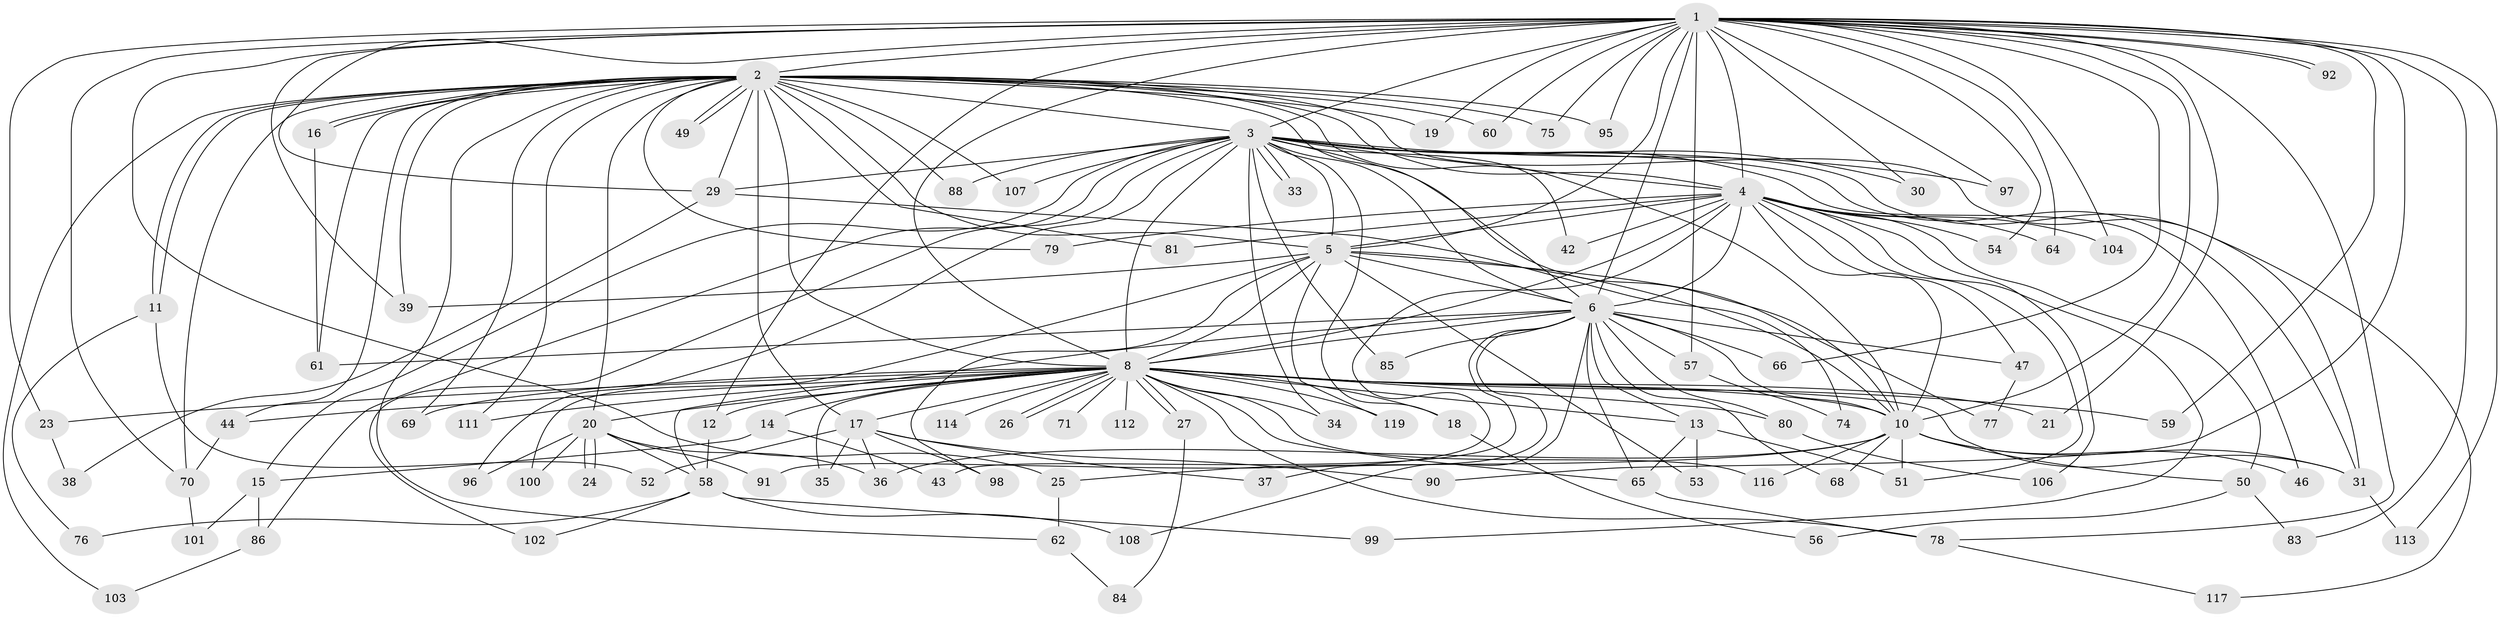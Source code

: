 // original degree distribution, {35: 0.008403361344537815, 37: 0.008403361344537815, 27: 0.008403361344537815, 23: 0.01680672268907563, 14: 0.008403361344537815, 17: 0.008403361344537815, 15: 0.008403361344537815, 29: 0.008403361344537815, 18: 0.008403361344537815, 4: 0.06722689075630252, 3: 0.16806722689075632, 6: 0.008403361344537815, 9: 0.008403361344537815, 10: 0.008403361344537815, 2: 0.6134453781512605, 5: 0.04201680672268908}
// Generated by graph-tools (version 1.1) at 2025/41/03/06/25 10:41:32]
// undirected, 95 vertices, 209 edges
graph export_dot {
graph [start="1"]
  node [color=gray90,style=filled];
  1 [super="+72"];
  2 [super="+87"];
  3 [super="+40"];
  4 [super="+110"];
  5 [super="+48"];
  6 [super="+7"];
  8 [super="+9"];
  10 [super="+105"];
  11;
  12;
  13 [super="+45"];
  14;
  15;
  16;
  17 [super="+89"];
  18 [super="+22"];
  19 [super="+28"];
  20 [super="+32"];
  21;
  23;
  24;
  25;
  26;
  27;
  29 [super="+82"];
  30;
  31 [super="+67"];
  33;
  34;
  35;
  36 [super="+41"];
  37;
  38;
  39;
  42;
  43;
  44;
  46;
  47;
  49;
  50 [super="+55"];
  51 [super="+94"];
  52;
  53 [super="+93"];
  54;
  56;
  57;
  58 [super="+63"];
  59;
  60;
  61 [super="+115"];
  62;
  64;
  65 [super="+73"];
  66;
  68;
  69;
  70 [super="+118"];
  71;
  74;
  75;
  76;
  77;
  78 [super="+109"];
  79;
  80;
  81;
  83;
  84;
  85;
  86;
  88;
  90;
  91;
  92;
  95;
  96;
  97;
  98;
  99;
  100;
  101;
  102;
  103;
  104;
  106;
  107;
  108;
  111;
  112;
  113;
  114;
  116;
  117;
  119;
  1 -- 2;
  1 -- 3 [weight=2];
  1 -- 4 [weight=2];
  1 -- 5;
  1 -- 6 [weight=2];
  1 -- 8 [weight=2];
  1 -- 10;
  1 -- 12;
  1 -- 19;
  1 -- 21;
  1 -- 23;
  1 -- 25;
  1 -- 29;
  1 -- 30;
  1 -- 54;
  1 -- 57;
  1 -- 59;
  1 -- 60;
  1 -- 64;
  1 -- 66;
  1 -- 75;
  1 -- 83;
  1 -- 90;
  1 -- 92;
  1 -- 92;
  1 -- 95;
  1 -- 97;
  1 -- 104;
  1 -- 113;
  1 -- 78;
  1 -- 39;
  1 -- 70;
  2 -- 3;
  2 -- 4;
  2 -- 5;
  2 -- 6 [weight=2];
  2 -- 8 [weight=2];
  2 -- 10;
  2 -- 11;
  2 -- 11;
  2 -- 16;
  2 -- 16;
  2 -- 17;
  2 -- 19 [weight=2];
  2 -- 20 [weight=2];
  2 -- 29;
  2 -- 39;
  2 -- 44;
  2 -- 49;
  2 -- 49;
  2 -- 60;
  2 -- 61;
  2 -- 62;
  2 -- 69;
  2 -- 70;
  2 -- 75;
  2 -- 79;
  2 -- 81;
  2 -- 88;
  2 -- 95;
  2 -- 103;
  2 -- 107;
  2 -- 111;
  2 -- 31;
  3 -- 4;
  3 -- 5;
  3 -- 6 [weight=2];
  3 -- 8 [weight=2];
  3 -- 10;
  3 -- 15;
  3 -- 18 [weight=2];
  3 -- 30;
  3 -- 31;
  3 -- 33;
  3 -- 33;
  3 -- 34;
  3 -- 42;
  3 -- 46;
  3 -- 85;
  3 -- 86;
  3 -- 88;
  3 -- 97;
  3 -- 107;
  3 -- 117;
  3 -- 96;
  3 -- 102;
  3 -- 29;
  4 -- 5;
  4 -- 6 [weight=2];
  4 -- 8 [weight=2];
  4 -- 10;
  4 -- 42;
  4 -- 47;
  4 -- 50 [weight=2];
  4 -- 51;
  4 -- 54;
  4 -- 64;
  4 -- 79;
  4 -- 81;
  4 -- 91;
  4 -- 99;
  4 -- 104;
  4 -- 106;
  5 -- 6 [weight=2];
  5 -- 8 [weight=3];
  5 -- 10;
  5 -- 39;
  5 -- 53 [weight=2];
  5 -- 77;
  5 -- 100;
  5 -- 98;
  5 -- 119;
  6 -- 8 [weight=4];
  6 -- 10 [weight=3];
  6 -- 13;
  6 -- 47;
  6 -- 65;
  6 -- 66;
  6 -- 68;
  6 -- 85;
  6 -- 108;
  6 -- 37;
  6 -- 43;
  6 -- 80;
  6 -- 57;
  6 -- 58;
  6 -- 61;
  8 -- 10 [weight=2];
  8 -- 14 [weight=2];
  8 -- 17 [weight=2];
  8 -- 21;
  8 -- 26;
  8 -- 26;
  8 -- 27;
  8 -- 27;
  8 -- 65;
  8 -- 71 [weight=2];
  8 -- 111;
  8 -- 112 [weight=2];
  8 -- 114 [weight=2];
  8 -- 116;
  8 -- 119;
  8 -- 69;
  8 -- 12;
  8 -- 13 [weight=2];
  8 -- 78;
  8 -- 80;
  8 -- 18;
  8 -- 20;
  8 -- 23;
  8 -- 31;
  8 -- 34;
  8 -- 35;
  8 -- 44;
  8 -- 59;
  10 -- 25;
  10 -- 36;
  10 -- 46;
  10 -- 50;
  10 -- 51;
  10 -- 68;
  10 -- 116;
  10 -- 31;
  11 -- 52;
  11 -- 76;
  12 -- 58;
  13 -- 53;
  13 -- 51;
  13 -- 65;
  14 -- 15;
  14 -- 43;
  15 -- 86;
  15 -- 101;
  16 -- 61;
  17 -- 35;
  17 -- 36;
  17 -- 37;
  17 -- 52;
  17 -- 90;
  17 -- 98;
  18 -- 56;
  20 -- 24;
  20 -- 24;
  20 -- 58;
  20 -- 91;
  20 -- 96;
  20 -- 100;
  20 -- 36;
  23 -- 38;
  25 -- 62;
  27 -- 84;
  29 -- 38;
  29 -- 74;
  31 -- 113;
  44 -- 70;
  47 -- 77;
  50 -- 56;
  50 -- 83;
  57 -- 74;
  58 -- 99;
  58 -- 108;
  58 -- 102;
  58 -- 76;
  62 -- 84;
  65 -- 78;
  70 -- 101;
  78 -- 117;
  80 -- 106;
  86 -- 103;
}

